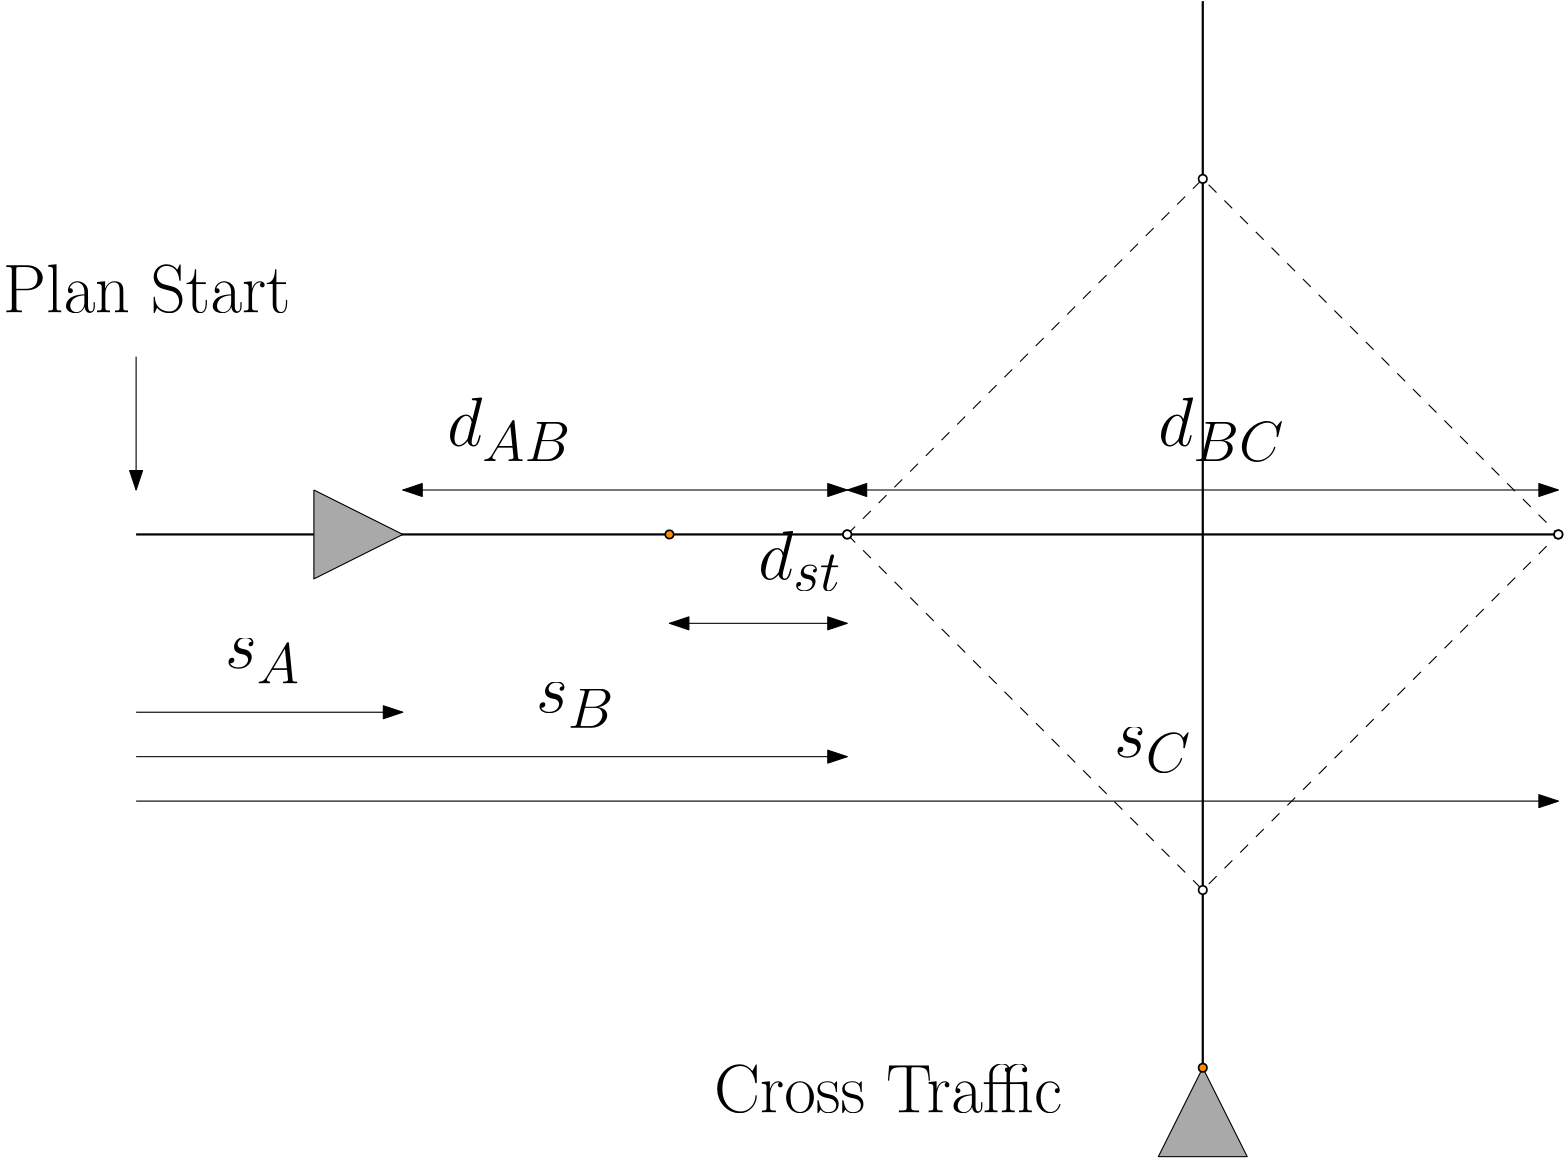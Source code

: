 <?xml version="1.0"?>
<!DOCTYPE ipe SYSTEM "ipe.dtd">
<ipe version="70212" creator="Ipe 7.2.13">
<info created="D:20210616104731" modified="D:20210616105515"/>
<ipestyle name="basic">
<symbol name="arrow/arc(spx)">
<path stroke="sym-stroke" fill="sym-stroke" pen="sym-pen">
0 0 m
-1 0.333 l
-1 -0.333 l
h
</path>
</symbol>
<symbol name="arrow/farc(spx)">
<path stroke="sym-stroke" fill="white" pen="sym-pen">
0 0 m
-1 0.333 l
-1 -0.333 l
h
</path>
</symbol>
<symbol name="arrow/ptarc(spx)">
<path stroke="sym-stroke" fill="sym-stroke" pen="sym-pen">
0 0 m
-1 0.333 l
-0.8 0 l
-1 -0.333 l
h
</path>
</symbol>
<symbol name="arrow/fptarc(spx)">
<path stroke="sym-stroke" fill="white" pen="sym-pen">
0 0 m
-1 0.333 l
-0.8 0 l
-1 -0.333 l
h
</path>
</symbol>
<symbol name="mark/circle(sx)" transformations="translations">
<path fill="sym-stroke">
0.6 0 0 0.6 0 0 e
0.4 0 0 0.4 0 0 e
</path>
</symbol>
<symbol name="mark/disk(sx)" transformations="translations">
<path fill="sym-stroke">
0.6 0 0 0.6 0 0 e
</path>
</symbol>
<symbol name="mark/fdisk(sfx)" transformations="translations">
<group>
<path fill="sym-fill">
0.5 0 0 0.5 0 0 e
</path>
<path fill="sym-stroke" fillrule="eofill">
0.6 0 0 0.6 0 0 e
0.4 0 0 0.4 0 0 e
</path>
</group>
</symbol>
<symbol name="mark/box(sx)" transformations="translations">
<path fill="sym-stroke" fillrule="eofill">
-0.6 -0.6 m
0.6 -0.6 l
0.6 0.6 l
-0.6 0.6 l
h
-0.4 -0.4 m
0.4 -0.4 l
0.4 0.4 l
-0.4 0.4 l
h
</path>
</symbol>
<symbol name="mark/square(sx)" transformations="translations">
<path fill="sym-stroke">
-0.6 -0.6 m
0.6 -0.6 l
0.6 0.6 l
-0.6 0.6 l
h
</path>
</symbol>
<symbol name="mark/fsquare(sfx)" transformations="translations">
<group>
<path fill="sym-fill">
-0.5 -0.5 m
0.5 -0.5 l
0.5 0.5 l
-0.5 0.5 l
h
</path>
<path fill="sym-stroke" fillrule="eofill">
-0.6 -0.6 m
0.6 -0.6 l
0.6 0.6 l
-0.6 0.6 l
h
-0.4 -0.4 m
0.4 -0.4 l
0.4 0.4 l
-0.4 0.4 l
h
</path>
</group>
</symbol>
<symbol name="mark/cross(sx)" transformations="translations">
<group>
<path fill="sym-stroke">
-0.43 -0.57 m
0.57 0.43 l
0.43 0.57 l
-0.57 -0.43 l
h
</path>
<path fill="sym-stroke">
-0.43 0.57 m
0.57 -0.43 l
0.43 -0.57 l
-0.57 0.43 l
h
</path>
</group>
</symbol>
<symbol name="arrow/fnormal(spx)">
<path stroke="sym-stroke" fill="white" pen="sym-pen">
0 0 m
-1 0.333 l
-1 -0.333 l
h
</path>
</symbol>
<symbol name="arrow/pointed(spx)">
<path stroke="sym-stroke" fill="sym-stroke" pen="sym-pen">
0 0 m
-1 0.333 l
-0.8 0 l
-1 -0.333 l
h
</path>
</symbol>
<symbol name="arrow/fpointed(spx)">
<path stroke="sym-stroke" fill="white" pen="sym-pen">
0 0 m
-1 0.333 l
-0.8 0 l
-1 -0.333 l
h
</path>
</symbol>
<symbol name="arrow/linear(spx)">
<path stroke="sym-stroke" pen="sym-pen">
-1 0.333 m
0 0 l
-1 -0.333 l
</path>
</symbol>
<symbol name="arrow/fdouble(spx)">
<path stroke="sym-stroke" fill="white" pen="sym-pen">
0 0 m
-1 0.333 l
-1 -0.333 l
h
-1 0 m
-2 0.333 l
-2 -0.333 l
h
</path>
</symbol>
<symbol name="arrow/double(spx)">
<path stroke="sym-stroke" fill="sym-stroke" pen="sym-pen">
0 0 m
-1 0.333 l
-1 -0.333 l
h
-1 0 m
-2 0.333 l
-2 -0.333 l
h
</path>
</symbol>
<pen name="heavier" value="0.8"/>
<pen name="fat" value="1.2"/>
<pen name="ultrafat" value="2"/>
<symbolsize name="large" value="5"/>
<symbolsize name="small" value="2"/>
<symbolsize name="tiny" value="1.1"/>
<arrowsize name="large" value="10"/>
<arrowsize name="small" value="5"/>
<arrowsize name="tiny" value="3"/>
<color name="red" value="1 0 0"/>
<color name="green" value="0 1 0"/>
<color name="blue" value="0 0 1"/>
<color name="yellow" value="1 1 0"/>
<color name="orange" value="1 0.647 0"/>
<color name="gold" value="1 0.843 0"/>
<color name="purple" value="0.627 0.125 0.941"/>
<color name="gray" value="0.745"/>
<color name="brown" value="0.647 0.165 0.165"/>
<color name="navy" value="0 0 0.502"/>
<color name="pink" value="1 0.753 0.796"/>
<color name="seagreen" value="0.18 0.545 0.341"/>
<color name="turquoise" value="0.251 0.878 0.816"/>
<color name="violet" value="0.933 0.51 0.933"/>
<color name="darkblue" value="0 0 0.545"/>
<color name="darkcyan" value="0 0.545 0.545"/>
<color name="darkgray" value="0.663"/>
<color name="darkgreen" value="0 0.392 0"/>
<color name="darkmagenta" value="0.545 0 0.545"/>
<color name="darkorange" value="1 0.549 0"/>
<color name="darkred" value="0.545 0 0"/>
<color name="lightblue" value="0.678 0.847 0.902"/>
<color name="lightcyan" value="0.878 1 1"/>
<color name="lightgray" value="0.827"/>
<color name="lightgreen" value="0.565 0.933 0.565"/>
<color name="lightyellow" value="1 1 0.878"/>
<dashstyle name="dashed" value="[4] 0"/>
<dashstyle name="dotted" value="[1 3] 0"/>
<dashstyle name="dash dotted" value="[4 2 1 2] 0"/>
<dashstyle name="dash dot dotted" value="[4 2 1 2 1 2] 0"/>
<textsize name="large" value="\large"/>
<textsize name="Large" value="\Large"/>
<textsize name="LARGE" value="\LARGE"/>
<textsize name="huge" value="\huge"/>
<textsize name="Huge" value="\Huge"/>
<textsize name="small" value="\small"/>
<textsize name="footnote" value="\footnotesize"/>
<textsize name="tiny" value="\tiny"/>
<textstyle name="center" begin="\begin{center}" end="\end{center}"/>
<textstyle name="itemize" begin="\begin{itemize}" end="\end{itemize}"/>
<textstyle name="item" begin="\begin{itemize}\item{}" end="\end{itemize}"/>
<gridsize name="4 pts" value="4"/>
<gridsize name="8 pts (~3 mm)" value="8"/>
<gridsize name="16 pts (~6 mm)" value="16"/>
<gridsize name="32 pts (~12 mm)" value="32"/>
<gridsize name="10 pts (~3.5 mm)" value="10"/>
<gridsize name="20 pts (~7 mm)" value="20"/>
<gridsize name="14 pts (~5 mm)" value="14"/>
<gridsize name="28 pts (~10 mm)" value="28"/>
<gridsize name="56 pts (~20 mm)" value="56"/>
<anglesize name="90 deg" value="90"/>
<anglesize name="60 deg" value="60"/>
<anglesize name="45 deg" value="45"/>
<anglesize name="30 deg" value="30"/>
<anglesize name="22.5 deg" value="22.5"/>
<opacity name="10%" value="0.1"/>
<opacity name="30%" value="0.3"/>
<opacity name="50%" value="0.5"/>
<opacity name="75%" value="0.75"/>
<tiling name="falling" angle="-60" step="4" width="1"/>
<tiling name="rising" angle="30" step="4" width="1"/>
</ipestyle>
<page>
<layer name="alpha"/>
<view layers="alpha" active="alpha"/>
<path layer="alpha" stroke="black" pen="heavier">
64 640 m
576 640 l
576 640 l
</path>
<path matrix="1 0 0 1 96 0" stroke="black" fill="darkgray">
32 656 m
32 624 l
64 640 l
32 656 l
</path>
<use name="mark/disk(sx)" pos="320 640" size="normal" stroke="black"/>
<use name="mark/circle(sx)" pos="576 640" size="normal" stroke="black"/>
<path matrix="0.625 0 0 1 120 0" stroke="black" arrow="normal/normal" rarrow="normal/normal">
64 656 m
320 656 l
</path>
<text transformations="translations" pos="176 672" stroke="black" type="label" width="44.689" height="17.215" depth="5.58" valign="baseline" size="Huge" style="math">d_{AB}</text>
<path stroke="black" fill="white" pen="heavier">
448 832 m
448 448 l
</path>
<path stroke="black" dash="dashed">
320 640 m
448 768 l
576 640 l
448 512 l
320 640 l
</path>
<use name="mark/fdisk(sfx)" pos="448 768" size="normal" stroke="black" fill="white"/>
<use name="mark/fdisk(sfx)" pos="448 512" size="normal" stroke="black" fill="white"/>
<use name="mark/fdisk(sfx)" pos="320 640" size="normal" stroke="black" fill="white"/>
<use name="mark/fdisk(sfx)" pos="576 640" size="normal" stroke="black" fill="white"/>
<path matrix="1 0 0 1 256 0" stroke="black" arrow="normal/normal" rarrow="normal/normal">
64 656 m
320 656 l
</path>
<text matrix="1 0 0 1 256 0" transformations="translations" pos="176 672" stroke="black" type="label" width="45.481" height="17.215" depth="5.58" valign="baseline" size="Huge" style="math">d_{BC}</text>
<path stroke="black" fill="darkgray">
448 448 m
432 416 l
464 416 l
448 448 l
</path>
<use name="mark/fdisk(sfx)" pos="256 640" size="normal" stroke="black" fill="darkorange"/>
<use name="mark/fdisk(sfx)" pos="448 448" size="normal" stroke="black" fill="darkorange"/>
<path matrix="1 0 0 1 0 -16" stroke="black" fill="darkgray" arrow="normal/normal" rarrow="normal/normal">
256 624 m
320 624 l
</path>
<text matrix="1 0 0 1 112 -48" transformations="translations" pos="176 672" stroke="black" type="label" width="29.946" height="17.215" depth="4.17" valign="baseline" size="Huge" style="math">d_{st}</text>
<path stroke="black" fill="darkgray" arrow="normal/normal">
64 704 m
64 656 l
</path>
<text matrix="1 0 0 1 -32 0" transformations="translations" pos="48 720" stroke="black" type="label" width="103.637" height="17.213" depth="0" valign="baseline" size="Huge">Plan Start</text>
<path stroke="black" fill="darkgray" arrow="normal/normal">
64 576 m
160 576 l
</path>
<path stroke="black" fill="darkgray" arrow="normal/normal">
64 560 m
320 560 l
</path>
<path stroke="black" fill="darkgray" arrow="normal/normal">
64 544 m
576 544 l
</path>
<text transformations="translations" pos="96 592" stroke="black" type="label" width="27.097" height="10.674" depth="5.58" valign="baseline" size="Huge" style="math">s_A</text>
<text transformations="translations" pos="208 576" stroke="black" type="label" width="28.343" height="10.674" depth="5.58" valign="baseline" size="Huge" style="math">s_B</text>
<text transformations="translations" pos="416 560" stroke="black" type="label" width="27.889" height="10.674" depth="5.58" valign="baseline" size="Huge" style="math">s_C</text>
<text matrix="1 0 0 1 224 -288" transformations="translations" pos="48 720" stroke="black" type="label" width="125.378" height="17.213" depth="0" valign="baseline" size="Huge">Cross Traffic</text>
</page>
</ipe>
